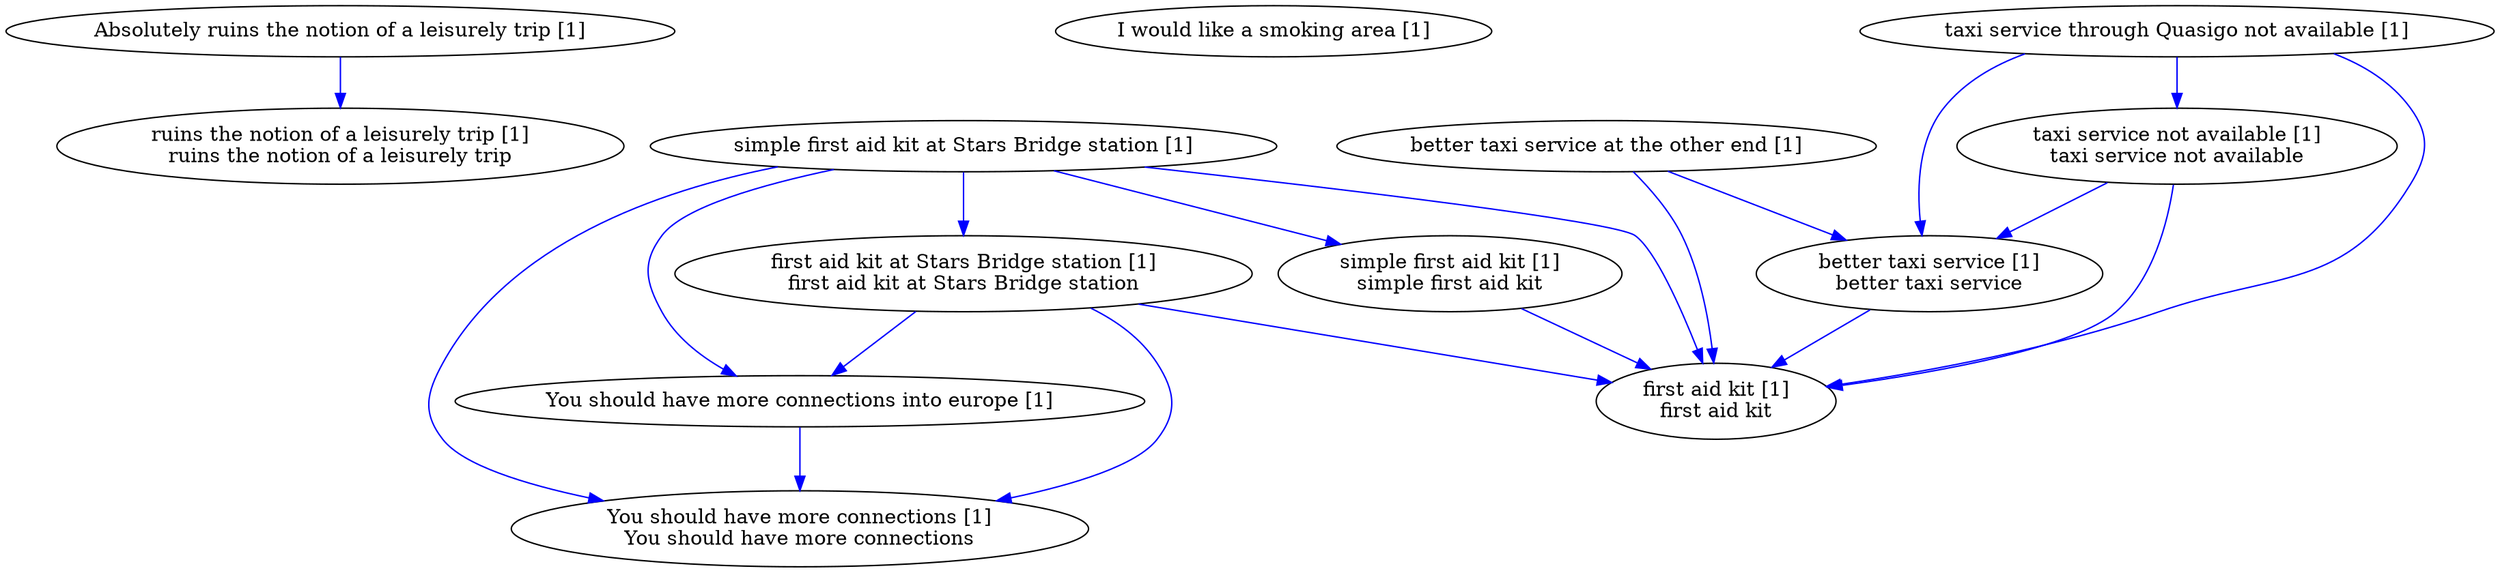 digraph collapsedGraph {
"Absolutely ruins the notion of a leisurely trip [1]""ruins the notion of a leisurely trip [1]\nruins the notion of a leisurely trip""I would like a smoking area [1]""You should have more connections into europe [1]""You should have more connections [1]\nYou should have more connections""better taxi service at the other end [1]""better taxi service [1]\nbetter taxi service""simple first aid kit at Stars Bridge station [1]""first aid kit at Stars Bridge station [1]\nfirst aid kit at Stars Bridge station""first aid kit [1]\nfirst aid kit""simple first aid kit [1]\nsimple first aid kit""taxi service through Quasigo not available [1]""taxi service not available [1]\ntaxi service not available""Absolutely ruins the notion of a leisurely trip [1]" -> "ruins the notion of a leisurely trip [1]\nruins the notion of a leisurely trip" [color=blue]
"You should have more connections into europe [1]" -> "You should have more connections [1]\nYou should have more connections" [color=blue]
"better taxi service at the other end [1]" -> "better taxi service [1]\nbetter taxi service" [color=blue]
"simple first aid kit at Stars Bridge station [1]" -> "first aid kit at Stars Bridge station [1]\nfirst aid kit at Stars Bridge station" [color=blue]
"first aid kit at Stars Bridge station [1]\nfirst aid kit at Stars Bridge station" -> "first aid kit [1]\nfirst aid kit" [color=blue]
"simple first aid kit at Stars Bridge station [1]" -> "simple first aid kit [1]\nsimple first aid kit" [color=blue]
"simple first aid kit [1]\nsimple first aid kit" -> "first aid kit [1]\nfirst aid kit" [color=blue]
"simple first aid kit at Stars Bridge station [1]" -> "first aid kit [1]\nfirst aid kit" [color=blue]
"better taxi service at the other end [1]" -> "first aid kit [1]\nfirst aid kit" [color=blue]
"better taxi service [1]\nbetter taxi service" -> "first aid kit [1]\nfirst aid kit" [color=blue]
"simple first aid kit at Stars Bridge station [1]" -> "You should have more connections into europe [1]" [color=blue]
"simple first aid kit at Stars Bridge station [1]" -> "You should have more connections [1]\nYou should have more connections" [color=blue]
"first aid kit at Stars Bridge station [1]\nfirst aid kit at Stars Bridge station" -> "You should have more connections into europe [1]" [color=blue]
"first aid kit at Stars Bridge station [1]\nfirst aid kit at Stars Bridge station" -> "You should have more connections [1]\nYou should have more connections" [color=blue]
"taxi service through Quasigo not available [1]" -> "taxi service not available [1]\ntaxi service not available" [color=blue]
"taxi service through Quasigo not available [1]" -> "better taxi service [1]\nbetter taxi service" [color=blue]
"taxi service through Quasigo not available [1]" -> "first aid kit [1]\nfirst aid kit" [color=blue]
"taxi service not available [1]\ntaxi service not available" -> "better taxi service [1]\nbetter taxi service" [color=blue]
"taxi service not available [1]\ntaxi service not available" -> "first aid kit [1]\nfirst aid kit" [color=blue]
}